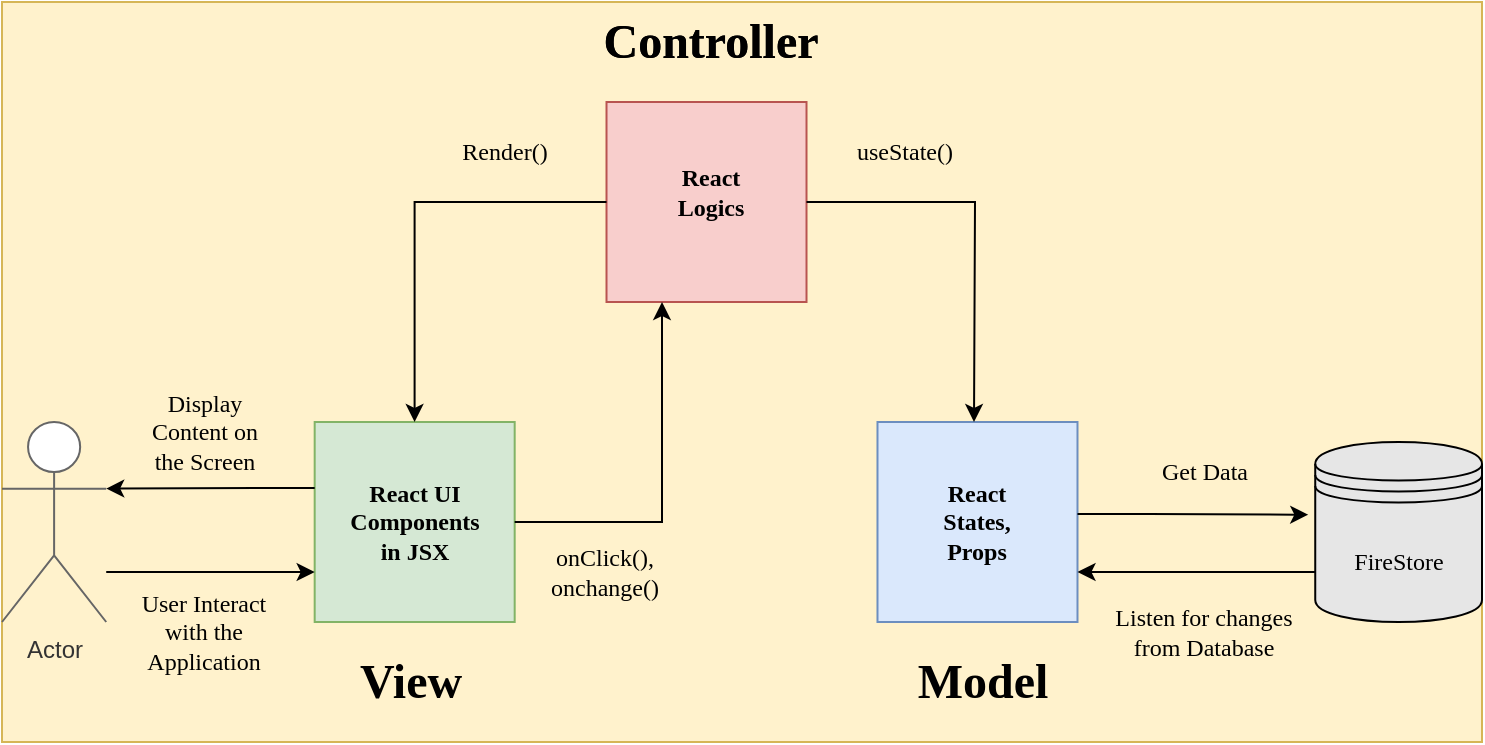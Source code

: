 <mxfile version="13.9.9" type="device"><diagram id="C5RBs43oDa-KdzZeNtuy" name="Page-1"><mxGraphModel dx="782" dy="497" grid="0" gridSize="10" guides="1" tooltips="1" connect="1" arrows="1" fold="1" page="1" pageScale="1" pageWidth="827" pageHeight="1169" math="0" shadow="0"><root><mxCell id="WIyWlLk6GJQsqaUBKTNV-0"/><mxCell id="WIyWlLk6GJQsqaUBKTNV-1" parent="WIyWlLk6GJQsqaUBKTNV-0"/><mxCell id="4aUeWJgLU9TLpkRy63kf-18" value="" style="group;strokeColor=#d6b656;fillColor=#fff2cc;labelBorderColor=#000000;" vertex="1" connectable="0" parent="WIyWlLk6GJQsqaUBKTNV-1"><mxGeometry x="44" y="40" width="740" height="370" as="geometry"/></mxCell><mxCell id="4aUeWJgLU9TLpkRy63kf-0" value="" style="whiteSpace=wrap;html=1;aspect=fixed;fillColor=#f8cecc;strokeColor=#b85450;" vertex="1" parent="4aUeWJgLU9TLpkRy63kf-18"><mxGeometry x="302.254" y="50" width="100" height="100" as="geometry"/></mxCell><mxCell id="4aUeWJgLU9TLpkRy63kf-1" value="" style="whiteSpace=wrap;html=1;aspect=fixed;fillColor=#d5e8d4;strokeColor=#82b366;" vertex="1" parent="4aUeWJgLU9TLpkRy63kf-18"><mxGeometry x="156.338" y="210" width="100" height="100" as="geometry"/></mxCell><mxCell id="4aUeWJgLU9TLpkRy63kf-8" style="edgeStyle=orthogonalEdgeStyle;rounded=0;orthogonalLoop=1;jettySize=auto;html=1;" edge="1" parent="4aUeWJgLU9TLpkRy63kf-18" source="4aUeWJgLU9TLpkRy63kf-0" target="4aUeWJgLU9TLpkRy63kf-1"><mxGeometry relative="1" as="geometry"/></mxCell><mxCell id="4aUeWJgLU9TLpkRy63kf-2" value="" style="whiteSpace=wrap;html=1;aspect=fixed;fillColor=#dae8fc;strokeColor=#6c8ebf;" vertex="1" parent="4aUeWJgLU9TLpkRy63kf-18"><mxGeometry x="437.746" y="210" width="100" height="100" as="geometry"/></mxCell><mxCell id="4aUeWJgLU9TLpkRy63kf-11" style="edgeStyle=orthogonalEdgeStyle;rounded=0;orthogonalLoop=1;jettySize=auto;html=1;" edge="1" parent="4aUeWJgLU9TLpkRy63kf-18" source="4aUeWJgLU9TLpkRy63kf-1" target="4aUeWJgLU9TLpkRy63kf-0"><mxGeometry relative="1" as="geometry"><Array as="points"><mxPoint x="330" y="260"/></Array></mxGeometry></mxCell><mxCell id="4aUeWJgLU9TLpkRy63kf-3" value="Controller" style="text;strokeColor=none;fillColor=none;html=1;fontSize=24;fontStyle=1;verticalAlign=middle;align=center;fontFamily=Tahoma;" vertex="1" parent="4aUeWJgLU9TLpkRy63kf-18"><mxGeometry x="302.254" width="104.225" height="40" as="geometry"/></mxCell><mxCell id="4aUeWJgLU9TLpkRy63kf-5" value="Model" style="text;strokeColor=none;fillColor=none;html=1;fontSize=24;fontStyle=1;verticalAlign=middle;align=center;fontFamily=Tahoma;" vertex="1" parent="4aUeWJgLU9TLpkRy63kf-18"><mxGeometry x="437.746" y="320" width="104.225" height="40" as="geometry"/></mxCell><mxCell id="4aUeWJgLU9TLpkRy63kf-13" style="edgeStyle=orthogonalEdgeStyle;rounded=0;orthogonalLoop=1;jettySize=auto;html=1;entryX=0;entryY=0.75;entryDx=0;entryDy=0;" edge="1" parent="4aUeWJgLU9TLpkRy63kf-18" source="4aUeWJgLU9TLpkRy63kf-6" target="4aUeWJgLU9TLpkRy63kf-1"><mxGeometry relative="1" as="geometry"><Array as="points"><mxPoint x="83.38" y="285"/><mxPoint x="83.38" y="285"/></Array></mxGeometry></mxCell><mxCell id="4aUeWJgLU9TLpkRy63kf-6" value="Actor" style="shape=umlActor;verticalLabelPosition=bottom;verticalAlign=top;html=1;outlineConnect=0;strokeColor=#666666;fontColor=#333333;fillColor=#FFFFFF;" vertex="1" parent="4aUeWJgLU9TLpkRy63kf-18"><mxGeometry y="210" width="52.11" height="100" as="geometry"/></mxCell><mxCell id="4aUeWJgLU9TLpkRy63kf-12" style="edgeStyle=orthogonalEdgeStyle;rounded=0;orthogonalLoop=1;jettySize=auto;html=1;entryX=1;entryY=0.333;entryDx=0;entryDy=0;entryPerimeter=0;" edge="1" parent="4aUeWJgLU9TLpkRy63kf-18" source="4aUeWJgLU9TLpkRy63kf-1" target="4aUeWJgLU9TLpkRy63kf-6"><mxGeometry relative="1" as="geometry"><Array as="points"><mxPoint x="135.493" y="243"/><mxPoint x="135.493" y="243"/></Array></mxGeometry></mxCell><mxCell id="4aUeWJgLU9TLpkRy63kf-16" style="edgeStyle=orthogonalEdgeStyle;rounded=0;orthogonalLoop=1;jettySize=auto;html=1;entryX=1;entryY=0.75;entryDx=0;entryDy=0;" edge="1" parent="4aUeWJgLU9TLpkRy63kf-18" source="4aUeWJgLU9TLpkRy63kf-14" target="4aUeWJgLU9TLpkRy63kf-2"><mxGeometry relative="1" as="geometry"><Array as="points"><mxPoint x="635.775" y="285"/><mxPoint x="635.775" y="285"/></Array></mxGeometry></mxCell><mxCell id="4aUeWJgLU9TLpkRy63kf-14" value="FireStore" style="shape=datastore;whiteSpace=wrap;html=1;fillColor=#E6E6E6;fontFamily=Tahoma;" vertex="1" parent="4aUeWJgLU9TLpkRy63kf-18"><mxGeometry x="656.62" y="220" width="83.38" height="90" as="geometry"/></mxCell><mxCell id="4aUeWJgLU9TLpkRy63kf-17" style="edgeStyle=orthogonalEdgeStyle;rounded=0;orthogonalLoop=1;jettySize=auto;html=1;entryX=-0.042;entryY=0.404;entryDx=0;entryDy=0;entryPerimeter=0;" edge="1" parent="4aUeWJgLU9TLpkRy63kf-18" source="4aUeWJgLU9TLpkRy63kf-2" target="4aUeWJgLU9TLpkRy63kf-14"><mxGeometry relative="1" as="geometry"><Array as="points"><mxPoint x="573.239" y="256"/><mxPoint x="573.239" y="256"/></Array></mxGeometry></mxCell><mxCell id="4aUeWJgLU9TLpkRy63kf-9" value="Render()" style="text;html=1;strokeColor=none;fillColor=none;align=center;verticalAlign=middle;whiteSpace=wrap;rounded=0;fontFamily=Tahoma;" vertex="1" parent="4aUeWJgLU9TLpkRy63kf-18"><mxGeometry x="220.003" y="60" width="62.535" height="30" as="geometry"/></mxCell><mxCell id="4aUeWJgLU9TLpkRy63kf-36" value="Get Data" style="text;html=1;strokeColor=none;fillColor=none;align=center;verticalAlign=middle;whiteSpace=wrap;rounded=0;fontFamily=Tahoma;" vertex="1" parent="4aUeWJgLU9TLpkRy63kf-18"><mxGeometry x="570.003" y="220" width="62.535" height="30" as="geometry"/></mxCell><mxCell id="4aUeWJgLU9TLpkRy63kf-37" value="useState()" style="text;html=1;strokeColor=none;fillColor=none;align=center;verticalAlign=middle;whiteSpace=wrap;rounded=0;fontFamily=Tahoma;" vertex="1" parent="4aUeWJgLU9TLpkRy63kf-18"><mxGeometry x="420.003" y="60" width="62.535" height="30" as="geometry"/></mxCell><mxCell id="4aUeWJgLU9TLpkRy63kf-38" value="onClick(), onchange()" style="text;html=1;strokeColor=none;fillColor=none;align=center;verticalAlign=middle;whiteSpace=wrap;rounded=0;fontFamily=Tahoma;" vertex="1" parent="4aUeWJgLU9TLpkRy63kf-18"><mxGeometry x="270.003" y="270" width="62.535" height="30" as="geometry"/></mxCell><mxCell id="4aUeWJgLU9TLpkRy63kf-39" value="Display Content on the Screen" style="text;html=1;strokeColor=none;fillColor=none;align=center;verticalAlign=middle;whiteSpace=wrap;rounded=0;fontFamily=Tahoma;" vertex="1" parent="4aUeWJgLU9TLpkRy63kf-18"><mxGeometry x="70.003" y="200" width="62.535" height="30" as="geometry"/></mxCell><mxCell id="4aUeWJgLU9TLpkRy63kf-40" value="User Interact with the Application" style="text;html=1;strokeColor=none;fillColor=none;align=center;verticalAlign=middle;whiteSpace=wrap;rounded=0;fontFamily=Tahoma;" vertex="1" parent="4aUeWJgLU9TLpkRy63kf-18"><mxGeometry x="61.27" y="300" width="80" height="30" as="geometry"/></mxCell><mxCell id="4aUeWJgLU9TLpkRy63kf-42" value="React UI Components in JSX" style="text;html=1;strokeColor=none;fillColor=none;align=center;verticalAlign=middle;whiteSpace=wrap;rounded=0;fontStyle=1;fontFamily=Tahoma;" vertex="1" parent="4aUeWJgLU9TLpkRy63kf-18"><mxGeometry x="175.073" y="245" width="62.535" height="30" as="geometry"/></mxCell><mxCell id="4aUeWJgLU9TLpkRy63kf-43" value="Listen for changes from Database" style="text;html=1;strokeColor=none;fillColor=none;align=center;verticalAlign=middle;whiteSpace=wrap;rounded=0;fontFamily=Tahoma;" vertex="1" parent="4aUeWJgLU9TLpkRy63kf-18"><mxGeometry x="550.14" y="300" width="102.26" height="30" as="geometry"/></mxCell><mxCell id="4aUeWJgLU9TLpkRy63kf-45" value="React States, Props" style="text;html=1;strokeColor=none;fillColor=none;align=center;verticalAlign=middle;whiteSpace=wrap;rounded=0;fontStyle=1;fontFamily=Tahoma;" vertex="1" parent="4aUeWJgLU9TLpkRy63kf-18"><mxGeometry x="456.483" y="245" width="62.535" height="30" as="geometry"/></mxCell><mxCell id="4aUeWJgLU9TLpkRy63kf-72" value="React Logics" style="text;html=1;strokeColor=none;fillColor=none;align=center;verticalAlign=middle;whiteSpace=wrap;rounded=0;fontStyle=1;fontFamily=Tahoma;" vertex="1" parent="4aUeWJgLU9TLpkRy63kf-18"><mxGeometry x="323.103" y="80" width="62.535" height="30" as="geometry"/></mxCell><mxCell id="4aUeWJgLU9TLpkRy63kf-73" value="Controller" style="text;strokeColor=none;fillColor=none;html=1;fontSize=24;fontStyle=1;verticalAlign=middle;align=center;fontFamily=Tahoma;" vertex="1" parent="4aUeWJgLU9TLpkRy63kf-18"><mxGeometry x="302.254" width="104.225" height="40" as="geometry"/></mxCell><mxCell id="4aUeWJgLU9TLpkRy63kf-74" value="View" style="text;strokeColor=none;fillColor=none;html=1;fontSize=24;fontStyle=1;verticalAlign=middle;align=center;fontFamily=Tahoma;" vertex="1" parent="4aUeWJgLU9TLpkRy63kf-18"><mxGeometry x="152.108" y="320" width="104.225" height="40" as="geometry"/></mxCell><mxCell id="4aUeWJgLU9TLpkRy63kf-75" style="edgeStyle=orthogonalEdgeStyle;rounded=0;orthogonalLoop=1;jettySize=auto;html=1;fontFamily=Tahoma;" edge="1" parent="WIyWlLk6GJQsqaUBKTNV-1" source="4aUeWJgLU9TLpkRy63kf-0"><mxGeometry relative="1" as="geometry"><mxPoint x="530" y="250" as="targetPoint"/></mxGeometry></mxCell></root></mxGraphModel></diagram></mxfile>